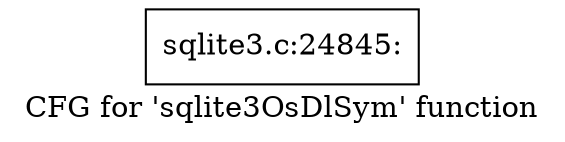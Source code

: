 digraph "CFG for 'sqlite3OsDlSym' function" {
	label="CFG for 'sqlite3OsDlSym' function";

	Node0x55c0f8702e10 [shape=record,label="{sqlite3.c:24845:}"];
}
